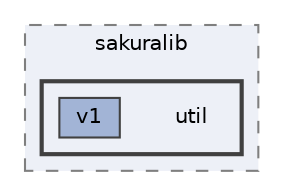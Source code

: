 digraph "util"
{
 // LATEX_PDF_SIZE
  bgcolor="transparent";
  edge [fontname=Helvetica,fontsize=10,labelfontname=Helvetica,labelfontsize=10];
  node [fontname=Helvetica,fontsize=10,shape=box,height=0.2,width=0.4];
  compound=true
  subgraph clusterdir_5c303f163471370183c5df951dc89cd1 {
    graph [ bgcolor="#edf0f7", pencolor="grey50", label="sakuralib", fontname=Helvetica,fontsize=10 style="filled,dashed", URL="dir_5c303f163471370183c5df951dc89cd1.html",tooltip=""]
  subgraph clusterdir_d629e5fbbff07f2564f2fe794a214e7b {
    graph [ bgcolor="#edf0f7", pencolor="grey25", label="", fontname=Helvetica,fontsize=10 style="filled,bold", URL="dir_d629e5fbbff07f2564f2fe794a214e7b.html",tooltip=""]
    dir_d629e5fbbff07f2564f2fe794a214e7b [shape=plaintext, label="util"];
  dir_c09043e18060bf3a3d0b82912fdfc39c [label="v1", fillcolor="#a2b4d6", color="grey25", style="filled", URL="dir_c09043e18060bf3a3d0b82912fdfc39c.html",tooltip=""];
  }
  }
}
